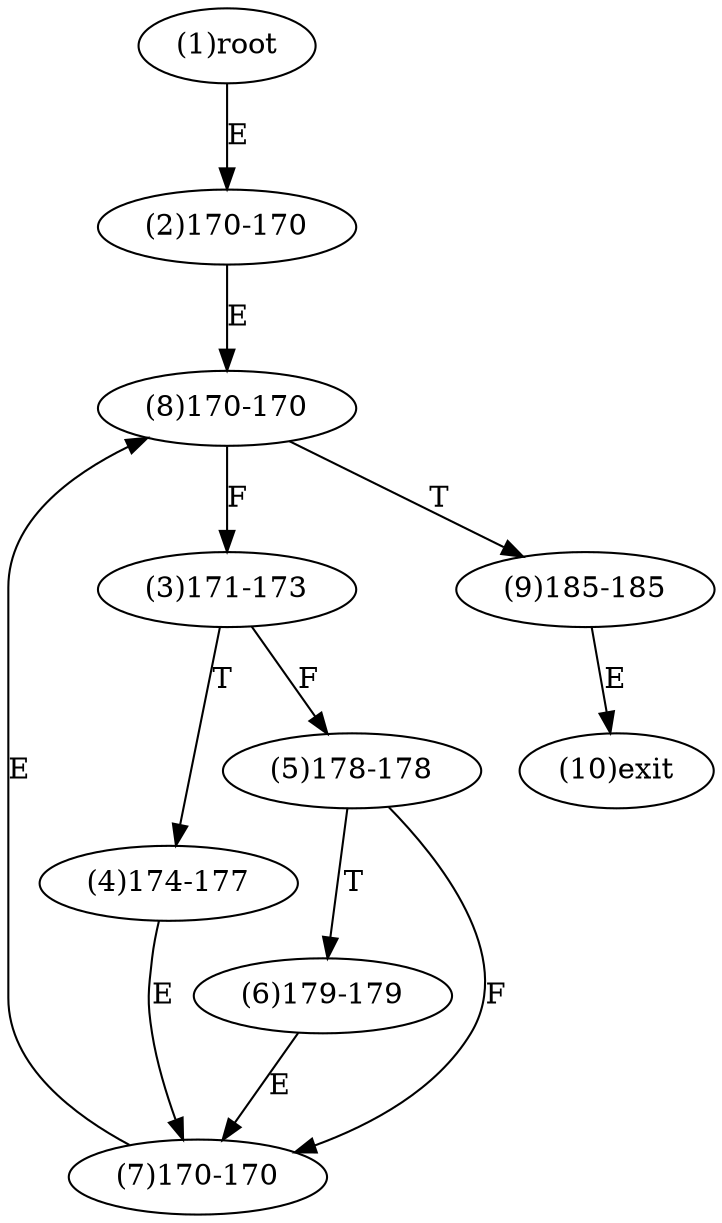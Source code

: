 digraph "" { 
1[ label="(1)root"];
2[ label="(2)170-170"];
3[ label="(3)171-173"];
4[ label="(4)174-177"];
5[ label="(5)178-178"];
6[ label="(6)179-179"];
7[ label="(7)170-170"];
8[ label="(8)170-170"];
9[ label="(9)185-185"];
10[ label="(10)exit"];
1->2[ label="E"];
2->8[ label="E"];
3->5[ label="F"];
3->4[ label="T"];
4->7[ label="E"];
5->7[ label="F"];
5->6[ label="T"];
6->7[ label="E"];
7->8[ label="E"];
8->3[ label="F"];
8->9[ label="T"];
9->10[ label="E"];
}